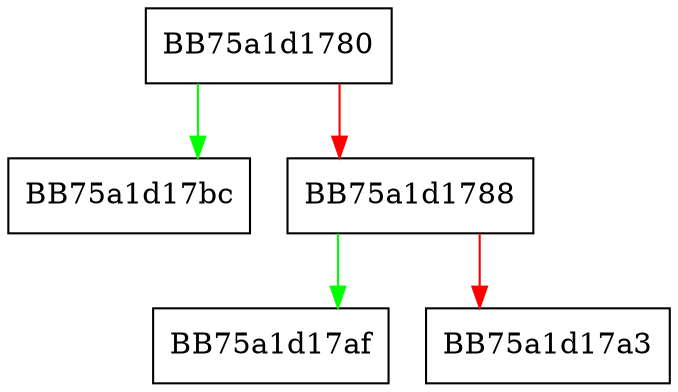 digraph kidAt {
  node [shape="box"];
  graph [splines=ortho];
  BB75a1d1780 -> BB75a1d17bc [color="green"];
  BB75a1d1780 -> BB75a1d1788 [color="red"];
  BB75a1d1788 -> BB75a1d17af [color="green"];
  BB75a1d1788 -> BB75a1d17a3 [color="red"];
}